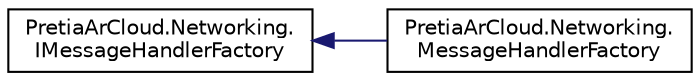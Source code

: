 digraph "Graphical Class Hierarchy"
{
 // LATEX_PDF_SIZE
  edge [fontname="Helvetica",fontsize="10",labelfontname="Helvetica",labelfontsize="10"];
  node [fontname="Helvetica",fontsize="10",shape=record];
  rankdir="LR";
  Node0 [label="PretiaArCloud.Networking.\lIMessageHandlerFactory",height=0.2,width=0.4,color="black", fillcolor="white", style="filled",URL="$interfacePretiaArCloud_1_1Networking_1_1IMessageHandlerFactory.html",tooltip=" "];
  Node0 -> Node1 [dir="back",color="midnightblue",fontsize="10",style="solid",fontname="Helvetica"];
  Node1 [label="PretiaArCloud.Networking.\lMessageHandlerFactory",height=0.2,width=0.4,color="black", fillcolor="white", style="filled",URL="$classPretiaArCloud_1_1Networking_1_1MessageHandlerFactory.html",tooltip=" "];
}
